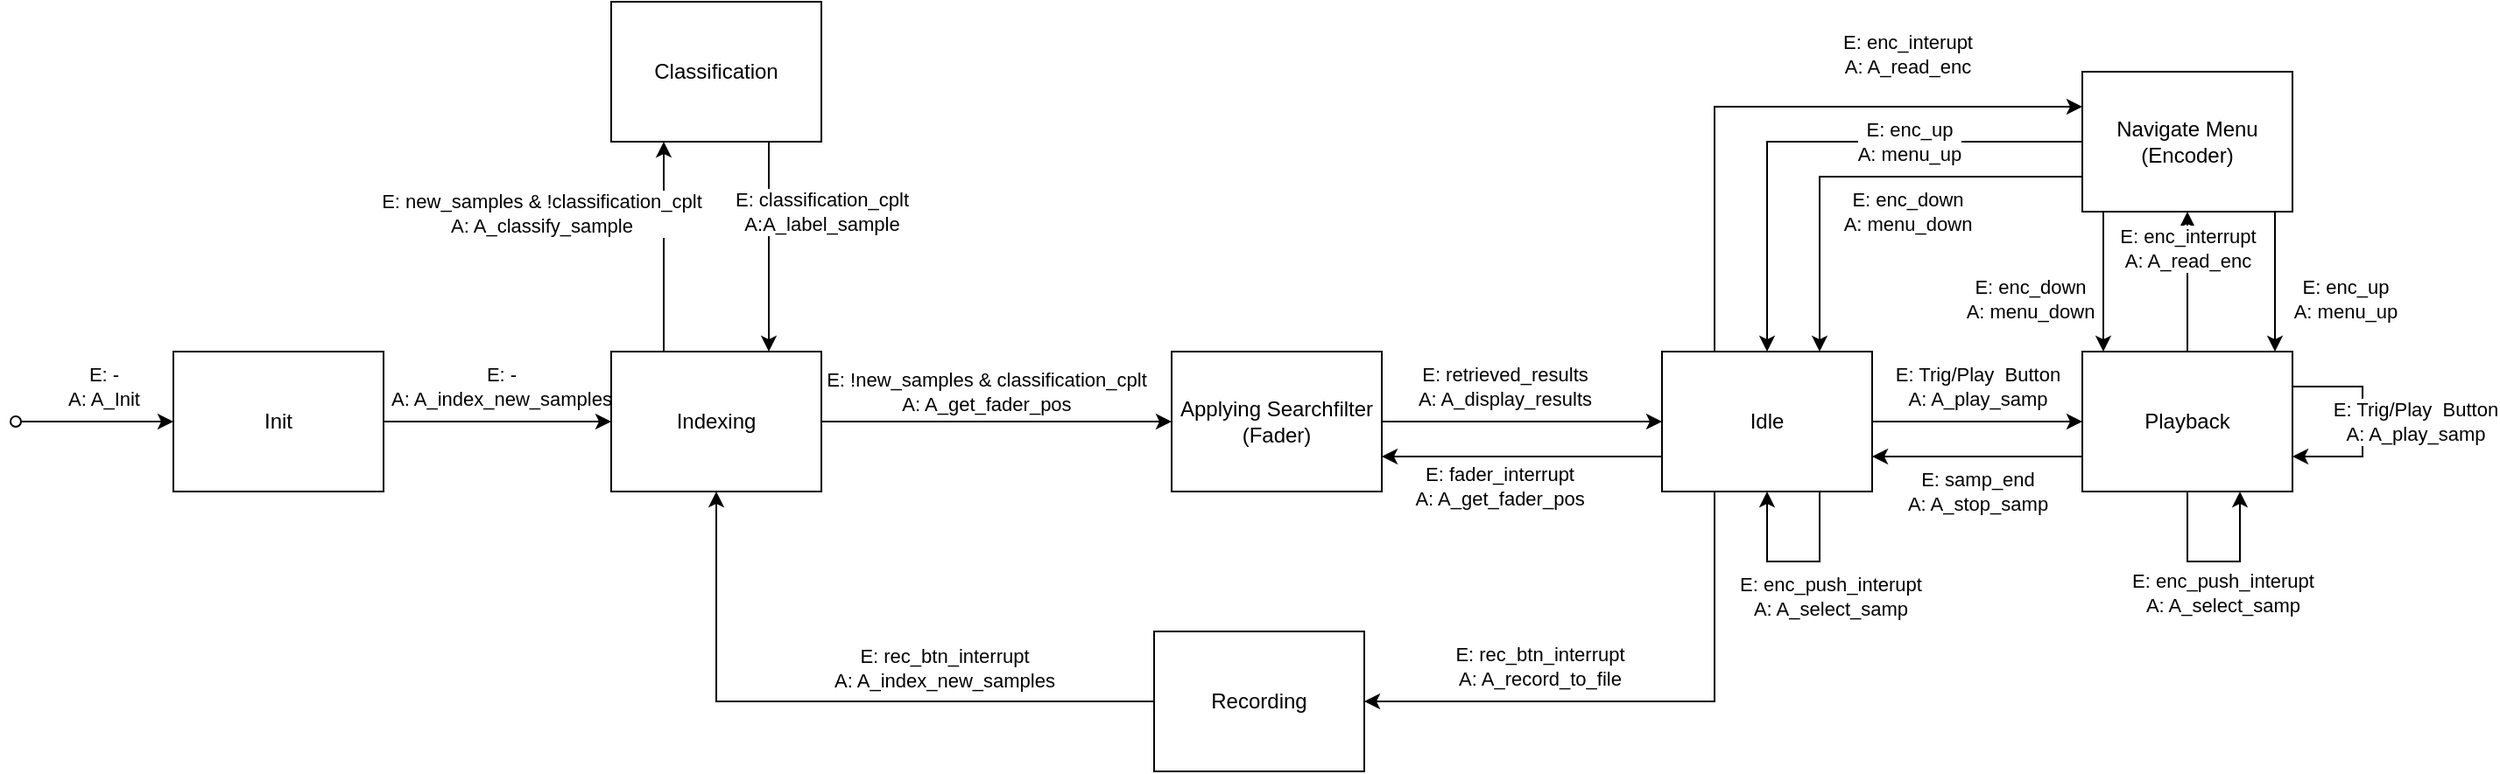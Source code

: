 <mxfile version="22.0.3" type="device">
  <diagram name="Seite-1" id="vu9md_A1feTXMSLbEJ-W">
    <mxGraphModel dx="130" dy="208" grid="1" gridSize="10" guides="1" tooltips="1" connect="1" arrows="1" fold="1" page="1" pageScale="1" pageWidth="827" pageHeight="1169" math="0" shadow="0">
      <root>
        <mxCell id="0" />
        <mxCell id="1" parent="0" />
        <mxCell id="Pvn37KSaHFRc7BkgOkxv-28" style="edgeStyle=orthogonalEdgeStyle;rounded=0;orthogonalLoop=1;jettySize=auto;html=1;entryX=0;entryY=0.5;entryDx=0;entryDy=0;" edge="1" parent="1" source="Pvn37KSaHFRc7BkgOkxv-1" target="Pvn37KSaHFRc7BkgOkxv-3">
          <mxGeometry relative="1" as="geometry" />
        </mxCell>
        <mxCell id="Pvn37KSaHFRc7BkgOkxv-42" value="E: -&lt;br&gt;A: A_index_new_samples" style="edgeLabel;html=1;align=center;verticalAlign=middle;resizable=0;points=[];" vertex="1" connectable="0" parent="Pvn37KSaHFRc7BkgOkxv-28">
          <mxGeometry x="0.078" y="-1" relative="1" as="geometry">
            <mxPoint x="-3" y="-21" as="offset" />
          </mxGeometry>
        </mxCell>
        <mxCell id="Pvn37KSaHFRc7BkgOkxv-1" value="Init" style="rounded=0;whiteSpace=wrap;html=1;" vertex="1" parent="1">
          <mxGeometry x="630" y="440" width="120" height="80" as="geometry" />
        </mxCell>
        <mxCell id="Pvn37KSaHFRc7BkgOkxv-11" style="edgeStyle=orthogonalEdgeStyle;rounded=0;orthogonalLoop=1;jettySize=auto;html=1;exitX=0.25;exitY=1;exitDx=0;exitDy=0;entryX=1;entryY=0.5;entryDx=0;entryDy=0;exitPerimeter=0;" edge="1" parent="1" source="Pvn37KSaHFRc7BkgOkxv-2" target="Pvn37KSaHFRc7BkgOkxv-4">
          <mxGeometry relative="1" as="geometry">
            <Array as="points">
              <mxPoint x="1510" y="640" />
            </Array>
          </mxGeometry>
        </mxCell>
        <mxCell id="Pvn37KSaHFRc7BkgOkxv-51" value="E: rec_btn_interrupt&lt;br&gt;A: A_record_to_file" style="edgeLabel;html=1;align=center;verticalAlign=middle;resizable=0;points=[];" vertex="1" connectable="0" parent="Pvn37KSaHFRc7BkgOkxv-11">
          <mxGeometry x="0.247" y="-2" relative="1" as="geometry">
            <mxPoint x="-21" y="-18" as="offset" />
          </mxGeometry>
        </mxCell>
        <mxCell id="Pvn37KSaHFRc7BkgOkxv-14" style="edgeStyle=orthogonalEdgeStyle;rounded=0;orthogonalLoop=1;jettySize=auto;html=1;entryX=0;entryY=0.5;entryDx=0;entryDy=0;" edge="1" parent="1" source="Pvn37KSaHFRc7BkgOkxv-2" target="Pvn37KSaHFRc7BkgOkxv-7">
          <mxGeometry relative="1" as="geometry" />
        </mxCell>
        <mxCell id="Pvn37KSaHFRc7BkgOkxv-32" value="E: Trig/Play&amp;nbsp; Button&lt;br&gt;A: A_play_samp" style="edgeLabel;html=1;align=center;verticalAlign=middle;resizable=0;points=[];" vertex="1" connectable="0" parent="Pvn37KSaHFRc7BkgOkxv-14">
          <mxGeometry x="-0.073" y="-1" relative="1" as="geometry">
            <mxPoint x="4" y="-21" as="offset" />
          </mxGeometry>
        </mxCell>
        <mxCell id="Pvn37KSaHFRc7BkgOkxv-19" style="edgeStyle=orthogonalEdgeStyle;rounded=0;orthogonalLoop=1;jettySize=auto;html=1;exitX=0.25;exitY=0;exitDx=0;exitDy=0;entryX=0;entryY=0.25;entryDx=0;entryDy=0;" edge="1" parent="1" source="Pvn37KSaHFRc7BkgOkxv-2" target="Pvn37KSaHFRc7BkgOkxv-13">
          <mxGeometry relative="1" as="geometry">
            <Array as="points">
              <mxPoint x="1510" y="300" />
            </Array>
          </mxGeometry>
        </mxCell>
        <mxCell id="Pvn37KSaHFRc7BkgOkxv-36" value="E: enc_interupt&lt;br&gt;A: A_read_enc" style="edgeLabel;html=1;align=center;verticalAlign=middle;resizable=0;points=[];" vertex="1" connectable="0" parent="Pvn37KSaHFRc7BkgOkxv-19">
          <mxGeometry x="0.483" y="2" relative="1" as="geometry">
            <mxPoint x="-10" y="-28" as="offset" />
          </mxGeometry>
        </mxCell>
        <mxCell id="Pvn37KSaHFRc7BkgOkxv-31" style="edgeStyle=orthogonalEdgeStyle;rounded=0;orthogonalLoop=1;jettySize=auto;html=1;exitX=0;exitY=0.75;exitDx=0;exitDy=0;entryX=1;entryY=0.75;entryDx=0;entryDy=0;exitPerimeter=0;" edge="1" parent="1" source="Pvn37KSaHFRc7BkgOkxv-2" target="Pvn37KSaHFRc7BkgOkxv-25">
          <mxGeometry relative="1" as="geometry">
            <Array as="points" />
          </mxGeometry>
        </mxCell>
        <mxCell id="Pvn37KSaHFRc7BkgOkxv-50" value="E: fader_interrupt&lt;br&gt;A: A_get_fader_pos" style="edgeLabel;html=1;align=center;verticalAlign=middle;resizable=0;points=[];" vertex="1" connectable="0" parent="Pvn37KSaHFRc7BkgOkxv-31">
          <mxGeometry x="0.402" y="-3" relative="1" as="geometry">
            <mxPoint x="19" y="20" as="offset" />
          </mxGeometry>
        </mxCell>
        <mxCell id="Pvn37KSaHFRc7BkgOkxv-60" style="edgeStyle=orthogonalEdgeStyle;rounded=0;orthogonalLoop=1;jettySize=auto;html=1;exitX=0.75;exitY=1;exitDx=0;exitDy=0;entryX=0.5;entryY=1;entryDx=0;entryDy=0;exitPerimeter=0;entryPerimeter=0;" edge="1" parent="1" source="Pvn37KSaHFRc7BkgOkxv-2" target="Pvn37KSaHFRc7BkgOkxv-2">
          <mxGeometry relative="1" as="geometry">
            <Array as="points">
              <mxPoint x="1570" y="560" />
              <mxPoint x="1540" y="560" />
            </Array>
          </mxGeometry>
        </mxCell>
        <mxCell id="Pvn37KSaHFRc7BkgOkxv-76" value="E: enc_push_interupt&lt;br&gt;A: A_select_samp" style="edgeLabel;html=1;align=center;verticalAlign=middle;resizable=0;points=[];" vertex="1" connectable="0" parent="Pvn37KSaHFRc7BkgOkxv-60">
          <mxGeometry x="-0.429" y="-2" relative="1" as="geometry">
            <mxPoint x="8" y="28" as="offset" />
          </mxGeometry>
        </mxCell>
        <mxCell id="Pvn37KSaHFRc7BkgOkxv-2" value="Idle" style="rounded=0;whiteSpace=wrap;html=1;points=[[0,0,0,0,0],[0,0.25,0,0,0],[0,0.5,0,0,0],[0,0.75,0,0,0],[0,1,0,0,0],[0.13,0,0,0,0],[0.25,1,0,0,0],[0.5,0,0,0,0],[0.5,1,0,0,0],[0.75,0,0,0,0],[0.75,1,0,0,0],[1,0,0,0,0],[1,0.25,0,0,0],[1,0.5,0,0,0],[1,0.75,0,0,0],[1,1,0,0,0]];" vertex="1" parent="1">
          <mxGeometry x="1480" y="440" width="120" height="80" as="geometry" />
        </mxCell>
        <mxCell id="Pvn37KSaHFRc7BkgOkxv-6" style="edgeStyle=orthogonalEdgeStyle;rounded=0;orthogonalLoop=1;jettySize=auto;html=1;entryX=0;entryY=0.5;entryDx=0;entryDy=0;" edge="1" parent="1" source="Pvn37KSaHFRc7BkgOkxv-25" target="Pvn37KSaHFRc7BkgOkxv-2">
          <mxGeometry relative="1" as="geometry" />
        </mxCell>
        <mxCell id="Pvn37KSaHFRc7BkgOkxv-48" value="E: retrieved_results&lt;br&gt;A: A_display_results" style="edgeLabel;html=1;align=center;verticalAlign=middle;resizable=0;points=[];" vertex="1" connectable="0" parent="Pvn37KSaHFRc7BkgOkxv-6">
          <mxGeometry x="-0.177" y="-2" relative="1" as="geometry">
            <mxPoint x="4" y="-22" as="offset" />
          </mxGeometry>
        </mxCell>
        <mxCell id="Pvn37KSaHFRc7BkgOkxv-9" style="edgeStyle=orthogonalEdgeStyle;rounded=0;orthogonalLoop=1;jettySize=auto;html=1;entryX=0.25;entryY=1;entryDx=0;entryDy=0;exitX=0.25;exitY=0;exitDx=0;exitDy=0;" edge="1" parent="1" source="Pvn37KSaHFRc7BkgOkxv-3" target="Pvn37KSaHFRc7BkgOkxv-8">
          <mxGeometry relative="1" as="geometry">
            <Array as="points">
              <mxPoint x="910" y="380" />
              <mxPoint x="910" y="380" />
            </Array>
          </mxGeometry>
        </mxCell>
        <mxCell id="Pvn37KSaHFRc7BkgOkxv-43" value="E: new_samples &amp;amp; !classification_cplt&lt;br&gt;A: A_classify_sample" style="edgeLabel;html=1;align=center;verticalAlign=middle;resizable=0;points=[];" vertex="1" connectable="0" parent="Pvn37KSaHFRc7BkgOkxv-9">
          <mxGeometry x="0.124" y="2" relative="1" as="geometry">
            <mxPoint x="-68" y="-12" as="offset" />
          </mxGeometry>
        </mxCell>
        <mxCell id="Pvn37KSaHFRc7BkgOkxv-3" value="Indexing" style="rounded=0;whiteSpace=wrap;html=1;" vertex="1" parent="1">
          <mxGeometry x="880" y="440" width="120" height="80" as="geometry" />
        </mxCell>
        <mxCell id="Pvn37KSaHFRc7BkgOkxv-12" style="edgeStyle=orthogonalEdgeStyle;rounded=0;orthogonalLoop=1;jettySize=auto;html=1;entryX=0.5;entryY=1;entryDx=0;entryDy=0;" edge="1" parent="1" source="Pvn37KSaHFRc7BkgOkxv-4" target="Pvn37KSaHFRc7BkgOkxv-3">
          <mxGeometry relative="1" as="geometry">
            <Array as="points">
              <mxPoint x="940" y="640" />
            </Array>
          </mxGeometry>
        </mxCell>
        <mxCell id="Pvn37KSaHFRc7BkgOkxv-4" value="Recording" style="rounded=0;whiteSpace=wrap;html=1;" vertex="1" parent="1">
          <mxGeometry x="1190" y="600" width="120" height="80" as="geometry" />
        </mxCell>
        <mxCell id="Pvn37KSaHFRc7BkgOkxv-21" style="edgeStyle=orthogonalEdgeStyle;rounded=0;orthogonalLoop=1;jettySize=auto;html=1;entryX=0.5;entryY=1;entryDx=0;entryDy=0;" edge="1" parent="1" source="Pvn37KSaHFRc7BkgOkxv-7" target="Pvn37KSaHFRc7BkgOkxv-13">
          <mxGeometry relative="1" as="geometry" />
        </mxCell>
        <mxCell id="Pvn37KSaHFRc7BkgOkxv-37" value="E: enc_interrupt&lt;br&gt;A: A_read_enc" style="edgeLabel;html=1;align=center;verticalAlign=middle;resizable=0;points=[];" vertex="1" connectable="0" parent="Pvn37KSaHFRc7BkgOkxv-21">
          <mxGeometry x="0.108" relative="1" as="geometry">
            <mxPoint y="-15" as="offset" />
          </mxGeometry>
        </mxCell>
        <mxCell id="Pvn37KSaHFRc7BkgOkxv-24" style="edgeStyle=orthogonalEdgeStyle;rounded=0;orthogonalLoop=1;jettySize=auto;html=1;exitX=0;exitY=0.75;exitDx=0;exitDy=0;entryX=1;entryY=0.75;entryDx=0;entryDy=0;" edge="1" parent="1" source="Pvn37KSaHFRc7BkgOkxv-7" target="Pvn37KSaHFRc7BkgOkxv-2">
          <mxGeometry relative="1" as="geometry" />
        </mxCell>
        <mxCell id="Pvn37KSaHFRc7BkgOkxv-33" value="E: samp_end&lt;br&gt;A: A_stop_samp" style="edgeLabel;html=1;align=center;verticalAlign=middle;resizable=0;points=[];" vertex="1" connectable="0" parent="Pvn37KSaHFRc7BkgOkxv-24">
          <mxGeometry x="-0.03" y="-2" relative="1" as="geometry">
            <mxPoint x="-2" y="22" as="offset" />
          </mxGeometry>
        </mxCell>
        <mxCell id="Pvn37KSaHFRc7BkgOkxv-62" style="edgeStyle=orthogonalEdgeStyle;rounded=0;orthogonalLoop=1;jettySize=auto;html=1;entryX=0.75;entryY=1;entryDx=0;entryDy=0;entryPerimeter=0;" edge="1" parent="1" source="Pvn37KSaHFRc7BkgOkxv-7" target="Pvn37KSaHFRc7BkgOkxv-7">
          <mxGeometry relative="1" as="geometry">
            <Array as="points">
              <mxPoint x="1780" y="560" />
              <mxPoint x="1810" y="560" />
            </Array>
          </mxGeometry>
        </mxCell>
        <mxCell id="Pvn37KSaHFRc7BkgOkxv-75" value="E: enc_push_interupt&lt;br&gt;A: A_select_samp" style="edgeLabel;html=1;align=center;verticalAlign=middle;resizable=0;points=[];" vertex="1" connectable="0" parent="Pvn37KSaHFRc7BkgOkxv-62">
          <mxGeometry x="-0.353" relative="1" as="geometry">
            <mxPoint x="20" y="22" as="offset" />
          </mxGeometry>
        </mxCell>
        <mxCell id="Pvn37KSaHFRc7BkgOkxv-7" value="Playback" style="rounded=0;whiteSpace=wrap;html=1;points=[[0,0,0,0,0],[0,0.25,0,0,0],[0,0.5,0,0,0],[0,0.75,0,0,0],[0,1,0,0,0],[0.1,0,0,0,0],[0.25,1,0,0,0],[0.5,0,0,0,0],[0.5,1,0,0,0],[0.75,1,0,0,0],[0.9,0,0,0,0],[1,0,0,0,0],[1,0.25,0,0,0],[1,0.5,0,0,0],[1,0.75,0,0,0],[1,1,0,0,0]];" vertex="1" parent="1">
          <mxGeometry x="1720" y="440" width="120" height="80" as="geometry" />
        </mxCell>
        <mxCell id="Pvn37KSaHFRc7BkgOkxv-44" style="edgeStyle=orthogonalEdgeStyle;rounded=0;orthogonalLoop=1;jettySize=auto;html=1;exitX=0.75;exitY=1;exitDx=0;exitDy=0;entryX=0.75;entryY=0;entryDx=0;entryDy=0;" edge="1" parent="1" source="Pvn37KSaHFRc7BkgOkxv-8" target="Pvn37KSaHFRc7BkgOkxv-3">
          <mxGeometry relative="1" as="geometry">
            <mxPoint x="990" y="440" as="targetPoint" />
            <Array as="points" />
          </mxGeometry>
        </mxCell>
        <mxCell id="Pvn37KSaHFRc7BkgOkxv-45" value="E: classification_cplt&lt;br&gt;A:A_label_sample" style="edgeLabel;html=1;align=center;verticalAlign=middle;resizable=0;points=[];" vertex="1" connectable="0" parent="Pvn37KSaHFRc7BkgOkxv-44">
          <mxGeometry x="-0.197" y="-1" relative="1" as="geometry">
            <mxPoint x="31" y="-8" as="offset" />
          </mxGeometry>
        </mxCell>
        <mxCell id="Pvn37KSaHFRc7BkgOkxv-8" value="Classification" style="rounded=0;whiteSpace=wrap;html=1;" vertex="1" parent="1">
          <mxGeometry x="880" y="240" width="120" height="80" as="geometry" />
        </mxCell>
        <mxCell id="Pvn37KSaHFRc7BkgOkxv-22" style="edgeStyle=orthogonalEdgeStyle;rounded=0;orthogonalLoop=1;jettySize=auto;html=1;exitX=0.75;exitY=1;exitDx=0;exitDy=0;" edge="1" parent="1" source="Pvn37KSaHFRc7BkgOkxv-13">
          <mxGeometry relative="1" as="geometry">
            <mxPoint x="1830" y="440" as="targetPoint" />
            <Array as="points">
              <mxPoint x="1830" y="360" />
            </Array>
          </mxGeometry>
        </mxCell>
        <mxCell id="Pvn37KSaHFRc7BkgOkxv-80" value="E: enc_up&lt;br&gt;A: menu_up" style="edgeLabel;html=1;align=center;verticalAlign=middle;resizable=0;points=[];" vertex="1" connectable="0" parent="Pvn37KSaHFRc7BkgOkxv-22">
          <mxGeometry x="0.181" y="1" relative="1" as="geometry">
            <mxPoint x="39" y="11" as="offset" />
          </mxGeometry>
        </mxCell>
        <mxCell id="Pvn37KSaHFRc7BkgOkxv-23" style="edgeStyle=orthogonalEdgeStyle;rounded=0;orthogonalLoop=1;jettySize=auto;html=1;entryX=0.5;entryY=0;entryDx=0;entryDy=0;exitX=0;exitY=0.5;exitDx=0;exitDy=0;entryPerimeter=0;" edge="1" parent="1" target="Pvn37KSaHFRc7BkgOkxv-2">
          <mxGeometry relative="1" as="geometry">
            <mxPoint x="1720" y="310" as="sourcePoint" />
            <mxPoint x="1540" y="430" as="targetPoint" />
            <Array as="points">
              <mxPoint x="1720" y="320" />
              <mxPoint x="1540" y="320" />
            </Array>
          </mxGeometry>
        </mxCell>
        <mxCell id="Pvn37KSaHFRc7BkgOkxv-55" value="E: enc_up&lt;br&gt;A: menu_up" style="edgeLabel;html=1;align=center;verticalAlign=middle;resizable=0;points=[];" vertex="1" connectable="0" parent="Pvn37KSaHFRc7BkgOkxv-23">
          <mxGeometry x="-0.258" y="-1" relative="1" as="geometry">
            <mxPoint x="6" y="1" as="offset" />
          </mxGeometry>
        </mxCell>
        <mxCell id="Pvn37KSaHFRc7BkgOkxv-13" value="Navigate Menu&lt;br&gt;(Encoder)" style="rounded=0;whiteSpace=wrap;html=1;" vertex="1" parent="1">
          <mxGeometry x="1720" y="280" width="120" height="80" as="geometry" />
        </mxCell>
        <mxCell id="Pvn37KSaHFRc7BkgOkxv-29" value="" style="edgeStyle=orthogonalEdgeStyle;rounded=0;orthogonalLoop=1;jettySize=auto;html=1;entryX=0;entryY=0.5;entryDx=0;entryDy=0;" edge="1" parent="1" source="Pvn37KSaHFRc7BkgOkxv-3" target="Pvn37KSaHFRc7BkgOkxv-25">
          <mxGeometry relative="1" as="geometry">
            <mxPoint x="1280" y="480" as="sourcePoint" />
            <mxPoint x="1480" y="480" as="targetPoint" />
          </mxGeometry>
        </mxCell>
        <mxCell id="Pvn37KSaHFRc7BkgOkxv-47" value="E: !new_samples &amp;amp; classification_cplt&lt;br&gt;A: A_get_fader_pos" style="edgeLabel;html=1;align=center;verticalAlign=middle;resizable=0;points=[];" vertex="1" connectable="0" parent="Pvn37KSaHFRc7BkgOkxv-29">
          <mxGeometry x="-0.14" relative="1" as="geometry">
            <mxPoint x="8" y="-17" as="offset" />
          </mxGeometry>
        </mxCell>
        <mxCell id="Pvn37KSaHFRc7BkgOkxv-25" value="Applying Searchfilter&lt;br&gt;(Fader)" style="rounded=0;whiteSpace=wrap;html=1;" vertex="1" parent="1">
          <mxGeometry x="1200" y="440" width="120" height="80" as="geometry" />
        </mxCell>
        <mxCell id="Pvn37KSaHFRc7BkgOkxv-34" style="edgeStyle=orthogonalEdgeStyle;rounded=0;orthogonalLoop=1;jettySize=auto;html=1;entryX=1;entryY=0.75;entryDx=0;entryDy=0;exitX=1;exitY=0.25;exitDx=0;exitDy=0;" edge="1" parent="1" source="Pvn37KSaHFRc7BkgOkxv-7" target="Pvn37KSaHFRc7BkgOkxv-7">
          <mxGeometry relative="1" as="geometry">
            <Array as="points">
              <mxPoint x="1880" y="460" />
              <mxPoint x="1880" y="500" />
            </Array>
          </mxGeometry>
        </mxCell>
        <mxCell id="Pvn37KSaHFRc7BkgOkxv-78" value="E: Trig/Play&amp;nbsp; Button&lt;br&gt;A: A_play_samp" style="edgeLabel;html=1;align=center;verticalAlign=middle;resizable=0;points=[];" vertex="1" connectable="0" parent="Pvn37KSaHFRc7BkgOkxv-34">
          <mxGeometry x="-0.039" relative="1" as="geometry">
            <mxPoint x="30" y="2" as="offset" />
          </mxGeometry>
        </mxCell>
        <mxCell id="Pvn37KSaHFRc7BkgOkxv-40" value="" style="endArrow=classic;html=1;rounded=0;startArrow=oval;startFill=0;" edge="1" parent="1">
          <mxGeometry width="50" height="50" relative="1" as="geometry">
            <mxPoint x="540" y="480" as="sourcePoint" />
            <mxPoint x="630" y="480" as="targetPoint" />
          </mxGeometry>
        </mxCell>
        <mxCell id="Pvn37KSaHFRc7BkgOkxv-41" value="E: -&lt;br&gt;A: A_Init" style="edgeLabel;html=1;align=center;verticalAlign=middle;resizable=0;points=[];" vertex="1" connectable="0" parent="Pvn37KSaHFRc7BkgOkxv-40">
          <mxGeometry x="0.349" relative="1" as="geometry">
            <mxPoint x="-11" y="-20" as="offset" />
          </mxGeometry>
        </mxCell>
        <mxCell id="Pvn37KSaHFRc7BkgOkxv-52" value="E: rec_btn_interrupt&lt;br&gt;A: A_index_new_samples" style="edgeLabel;html=1;align=center;verticalAlign=middle;resizable=0;points=[];" vertex="1" connectable="0" parent="1">
          <mxGeometry x="1070.004" y="621.0" as="geometry" />
        </mxCell>
        <mxCell id="Pvn37KSaHFRc7BkgOkxv-56" style="edgeStyle=orthogonalEdgeStyle;rounded=0;orthogonalLoop=1;jettySize=auto;html=1;exitX=0;exitY=0.75;exitDx=0;exitDy=0;entryX=0.75;entryY=0;entryDx=0;entryDy=0;entryPerimeter=0;" edge="1" parent="1" source="Pvn37KSaHFRc7BkgOkxv-13" target="Pvn37KSaHFRc7BkgOkxv-2">
          <mxGeometry relative="1" as="geometry">
            <Array as="points">
              <mxPoint x="1570" y="340" />
            </Array>
          </mxGeometry>
        </mxCell>
        <mxCell id="Pvn37KSaHFRc7BkgOkxv-57" value="E: enc_down&lt;br&gt;A: menu_down" style="edgeLabel;html=1;align=center;verticalAlign=middle;resizable=0;points=[];" vertex="1" connectable="0" parent="Pvn37KSaHFRc7BkgOkxv-56">
          <mxGeometry x="-0.086" relative="1" as="geometry">
            <mxPoint x="14" y="20" as="offset" />
          </mxGeometry>
        </mxCell>
        <mxCell id="Pvn37KSaHFRc7BkgOkxv-64" style="edgeStyle=orthogonalEdgeStyle;rounded=0;orthogonalLoop=1;jettySize=auto;html=1;exitX=0.25;exitY=1;exitDx=0;exitDy=0;entryX=0.1;entryY=0;entryDx=0;entryDy=0;entryPerimeter=0;" edge="1" parent="1" source="Pvn37KSaHFRc7BkgOkxv-13" target="Pvn37KSaHFRc7BkgOkxv-7">
          <mxGeometry relative="1" as="geometry">
            <mxPoint x="1880" y="410" as="sourcePoint" />
            <mxPoint x="1750" y="440" as="targetPoint" />
            <Array as="points">
              <mxPoint x="1732" y="360" />
            </Array>
          </mxGeometry>
        </mxCell>
        <mxCell id="Pvn37KSaHFRc7BkgOkxv-65" value="E: enc_down&lt;br&gt;A: menu_down" style="edgeLabel;html=1;align=center;verticalAlign=middle;resizable=0;points=[];" vertex="1" connectable="0" parent="Pvn37KSaHFRc7BkgOkxv-64">
          <mxGeometry x="-0.086" relative="1" as="geometry">
            <mxPoint x="-42" y="23" as="offset" />
          </mxGeometry>
        </mxCell>
      </root>
    </mxGraphModel>
  </diagram>
</mxfile>
